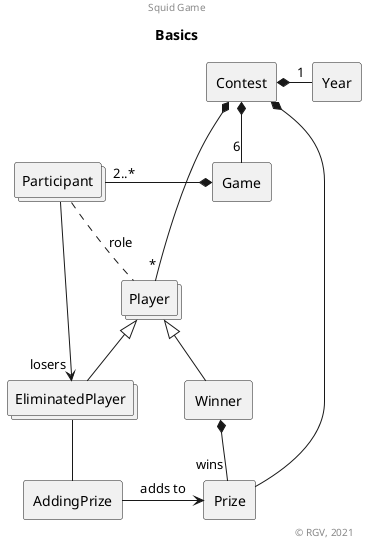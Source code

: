 @startuml
'https://plantuml.com/class-diagram
title Basics
center header Squid Game

rectangle Contest
rectangle Year

rectangle Game

collections Player
rectangle Winner
collections EliminatedPlayer

rectangle Prize
rectangle AddingPrize

collections Participant

''''''''''''''''''''''''''''

Contest *- "1" Year
Contest *-- "*" Player

Contest *-- "6" Game

EliminatedPlayer -u-|> Player
Winner -u-|> Player

Participant .. Player : role

Game *- "2..*" Participant
Participant --> "losers" EliminatedPlayer


Contest *-- Prize
Winner *-- "wins" Prize

EliminatedPlayer -- AddingPrize
AddingPrize -> Prize : adds to

'''''''''''''
right footer © RGV, 2021
@enduml